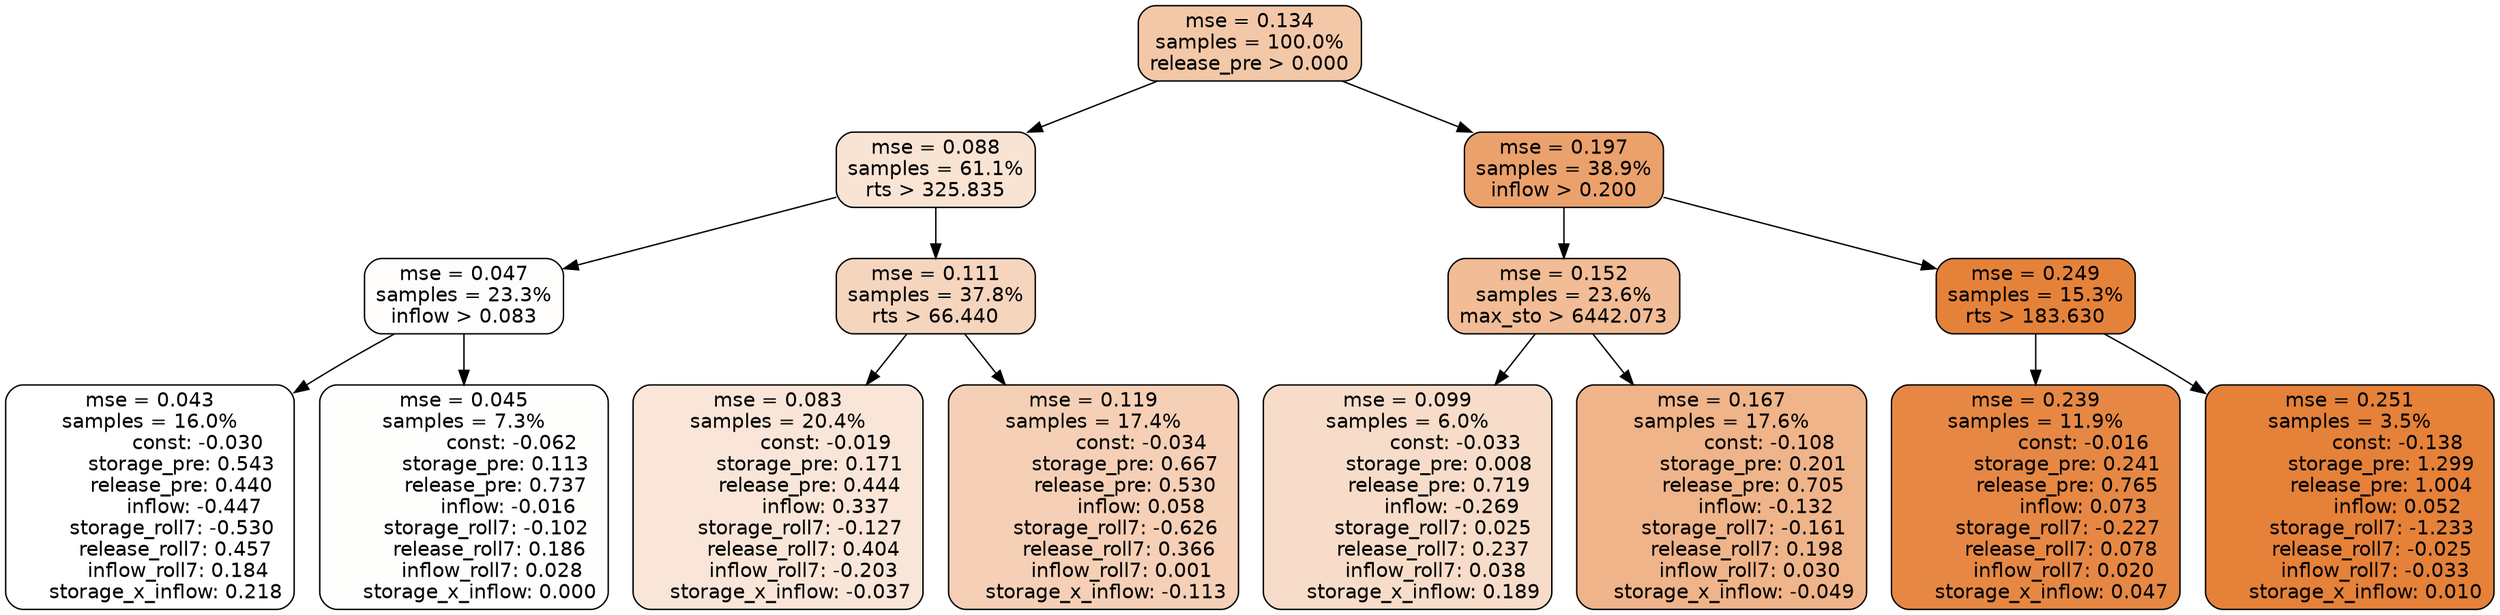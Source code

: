 digraph tree {
node [shape=rectangle, style="filled, rounded", color="black", fontname=helvetica] ;
edge [fontname=helvetica] ;
	"0" [label="mse = 0.134
samples = 100.0%
release_pre > 0.000", fillcolor="#f3c8a8"]
	"1" [label="mse = 0.088
samples = 61.1%
rts > 325.835", fillcolor="#f9e4d4"]
	"8" [label="mse = 0.197
samples = 38.9%
inflow > 0.200", fillcolor="#eba16c"]
	"5" [label="mse = 0.047
samples = 23.3%
inflow > 0.083", fillcolor="#fefdfb"]
	"2" [label="mse = 0.111
samples = 37.8%
rts > 66.440", fillcolor="#f6d5be"]
	"9" [label="mse = 0.152
samples = 23.6%
max_sto > 6442.073", fillcolor="#f1bc96"]
	"12" [label="mse = 0.249
samples = 15.3%
rts > 183.630", fillcolor="#e5823a"]
	"6" [label="mse = 0.043
samples = 16.0%
               const: -0.030
          storage_pre: 0.543
          release_pre: 0.440
              inflow: -0.447
       storage_roll7: -0.530
        release_roll7: 0.457
         inflow_roll7: 0.184
     storage_x_inflow: 0.218", fillcolor="#ffffff"]
	"7" [label="mse = 0.045
samples = 7.3%
               const: -0.062
          storage_pre: 0.113
          release_pre: 0.737
              inflow: -0.016
       storage_roll7: -0.102
        release_roll7: 0.186
         inflow_roll7: 0.028
     storage_x_inflow: 0.000", fillcolor="#fefefd"]
	"3" [label="mse = 0.083
samples = 20.4%
               const: -0.019
          storage_pre: 0.171
          release_pre: 0.444
               inflow: 0.337
       storage_roll7: -0.127
        release_roll7: 0.404
        inflow_roll7: -0.203
    storage_x_inflow: -0.037", fillcolor="#f9e6d8"]
	"4" [label="mse = 0.119
samples = 17.4%
               const: -0.034
          storage_pre: 0.667
          release_pre: 0.530
               inflow: 0.058
       storage_roll7: -0.626
        release_roll7: 0.366
         inflow_roll7: 0.001
    storage_x_inflow: -0.113", fillcolor="#f5d0b6"]
	"11" [label="mse = 0.099
samples = 6.0%
               const: -0.033
          storage_pre: 0.008
          release_pre: 0.719
              inflow: -0.269
        storage_roll7: 0.025
        release_roll7: 0.237
         inflow_roll7: 0.038
     storage_x_inflow: 0.189", fillcolor="#f7ddc9"]
	"10" [label="mse = 0.167
samples = 17.6%
               const: -0.108
          storage_pre: 0.201
          release_pre: 0.705
              inflow: -0.132
       storage_roll7: -0.161
        release_roll7: 0.198
         inflow_roll7: 0.030
    storage_x_inflow: -0.049", fillcolor="#efb489"]
	"13" [label="mse = 0.239
samples = 11.9%
               const: -0.016
          storage_pre: 0.241
          release_pre: 0.765
               inflow: 0.073
       storage_roll7: -0.227
        release_roll7: 0.078
         inflow_roll7: 0.020
     storage_x_inflow: 0.047", fillcolor="#e68844"]
	"14" [label="mse = 0.251
samples = 3.5%
               const: -0.138
          storage_pre: 1.299
          release_pre: 1.004
               inflow: 0.052
       storage_roll7: -1.233
       release_roll7: -0.025
        inflow_roll7: -0.033
     storage_x_inflow: 0.010", fillcolor="#e58139"]

	"0" -> "1"
	"0" -> "8"
	"1" -> "2"
	"1" -> "5"
	"8" -> "9"
	"8" -> "12"
	"5" -> "6"
	"5" -> "7"
	"2" -> "3"
	"2" -> "4"
	"9" -> "10"
	"9" -> "11"
	"12" -> "13"
	"12" -> "14"
}